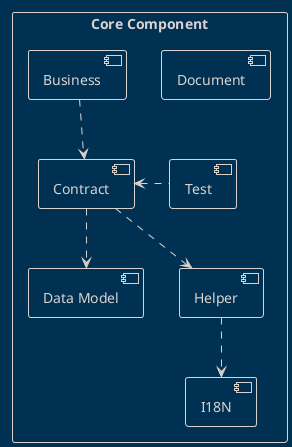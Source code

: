 @startuml
skinparam shadowing false
!theme blueprint
rectangle "Core Component" as coreComponent {

    component "I18N" as i18n
    component "Document" as document
    component "Data Model" as dataModel
    component "Helper" as helper
    component "Test" as test
    component "Contract" as contract
    component "Business" as business

    helper ..> i18n
    contract ..> dataModel
    contract ..> helper
    business ..> contract
    test .left.> contract
}
@enduml